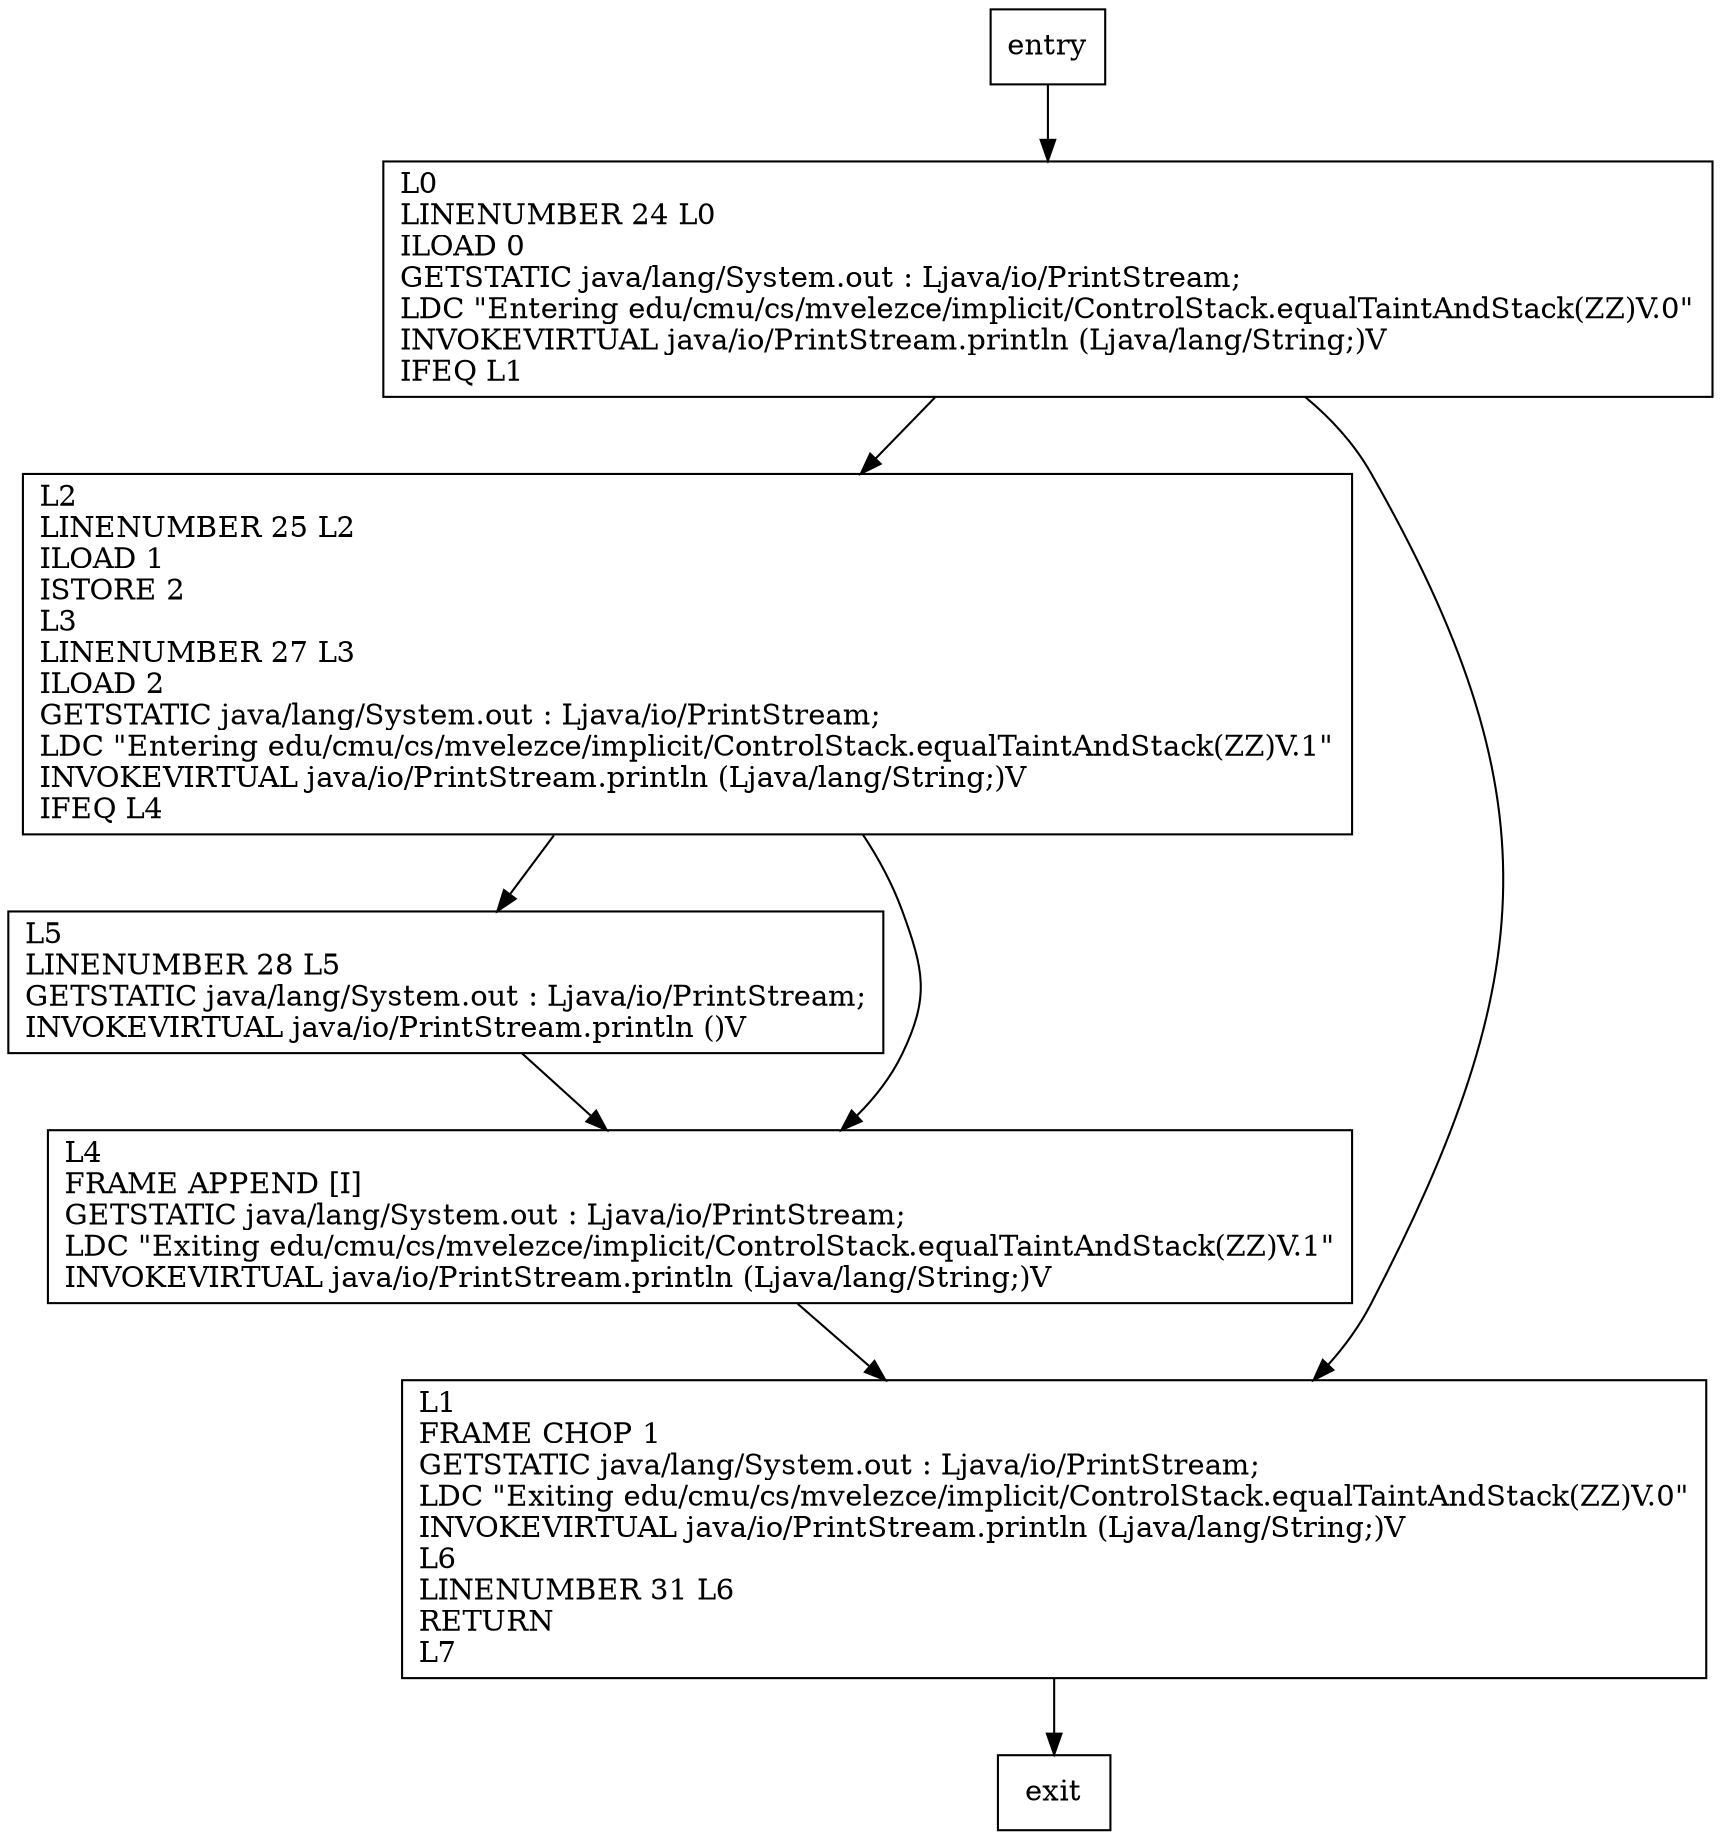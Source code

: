 digraph equalTaintAndStack {
node [shape=record];
233021551 [label="L5\lLINENUMBER 28 L5\lGETSTATIC java/lang/System.out : Ljava/io/PrintStream;\lINVOKEVIRTUAL java/io/PrintStream.println ()V\l"];
230528013 [label="L0\lLINENUMBER 24 L0\lILOAD 0\lGETSTATIC java/lang/System.out : Ljava/io/PrintStream;\lLDC \"Entering edu/cmu/cs/mvelezce/implicit/ControlStack.equalTaintAndStack(ZZ)V.0\"\lINVOKEVIRTUAL java/io/PrintStream.println (Ljava/lang/String;)V\lIFEQ L1\l"];
1909546776 [label="L2\lLINENUMBER 25 L2\lILOAD 1\lISTORE 2\lL3\lLINENUMBER 27 L3\lILOAD 2\lGETSTATIC java/lang/System.out : Ljava/io/PrintStream;\lLDC \"Entering edu/cmu/cs/mvelezce/implicit/ControlStack.equalTaintAndStack(ZZ)V.1\"\lINVOKEVIRTUAL java/io/PrintStream.println (Ljava/lang/String;)V\lIFEQ L4\l"];
392781299 [label="L1\lFRAME CHOP 1\lGETSTATIC java/lang/System.out : Ljava/io/PrintStream;\lLDC \"Exiting edu/cmu/cs/mvelezce/implicit/ControlStack.equalTaintAndStack(ZZ)V.0\"\lINVOKEVIRTUAL java/io/PrintStream.println (Ljava/lang/String;)V\lL6\lLINENUMBER 31 L6\lRETURN\lL7\l"];
1822383117 [label="L4\lFRAME APPEND [I]\lGETSTATIC java/lang/System.out : Ljava/io/PrintStream;\lLDC \"Exiting edu/cmu/cs/mvelezce/implicit/ControlStack.equalTaintAndStack(ZZ)V.1\"\lINVOKEVIRTUAL java/io/PrintStream.println (Ljava/lang/String;)V\l"];
entry;
exit;
entry -> 230528013;
233021551 -> 1822383117;
230528013 -> 1909546776;
230528013 -> 392781299;
1909546776 -> 233021551;
1909546776 -> 1822383117;
392781299 -> exit;
1822383117 -> 392781299;
}
